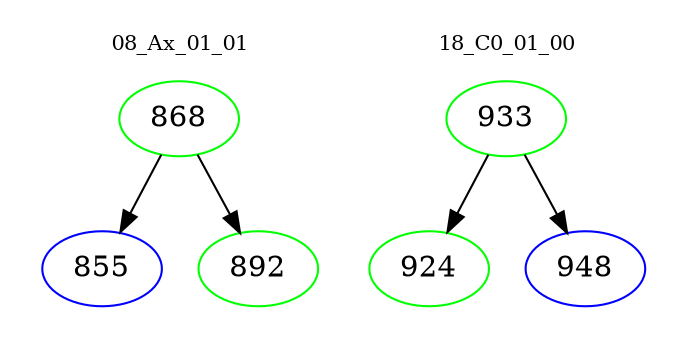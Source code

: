 digraph{
subgraph cluster_0 {
color = white
label = "08_Ax_01_01";
fontsize=10;
T0_868 [label="868", color="green"]
T0_868 -> T0_855 [color="black"]
T0_855 [label="855", color="blue"]
T0_868 -> T0_892 [color="black"]
T0_892 [label="892", color="green"]
}
subgraph cluster_1 {
color = white
label = "18_C0_01_00";
fontsize=10;
T1_933 [label="933", color="green"]
T1_933 -> T1_924 [color="black"]
T1_924 [label="924", color="green"]
T1_933 -> T1_948 [color="black"]
T1_948 [label="948", color="blue"]
}
}
